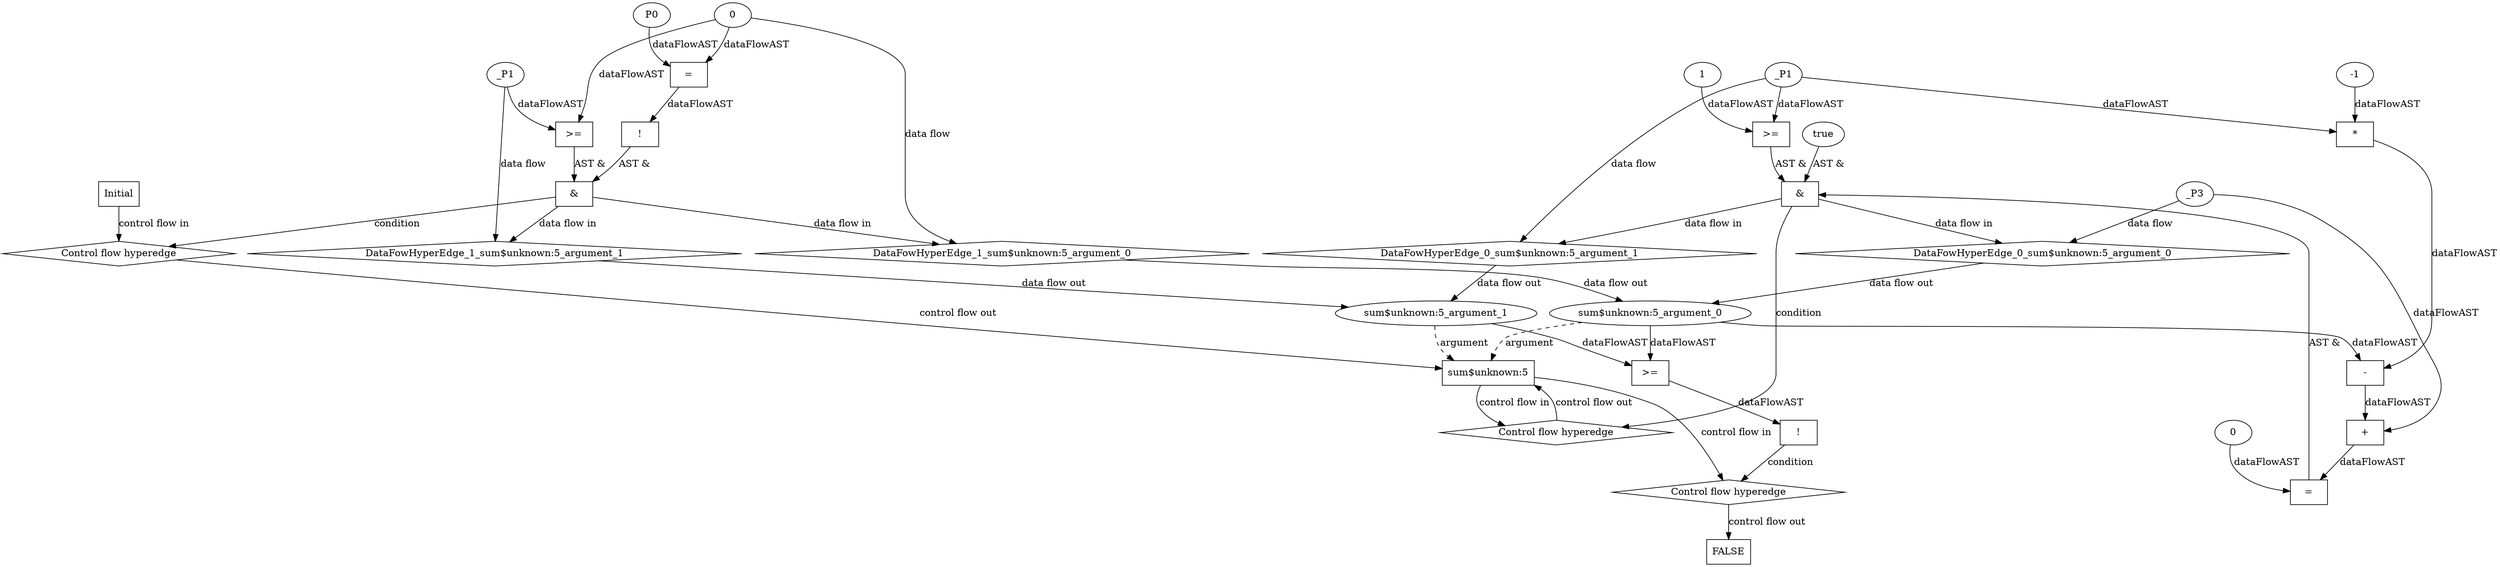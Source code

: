 digraph dag {
"sum$unknown:5" [label="sum$unknown:5" nodeName="sum$unknown:5" class=cfn  shape="rect"];
FALSE [label="FALSE" nodeName=FALSE class=cfn  shape="rect"];
Initial [label="Initial" nodeName=Initial class=cfn  shape="rect"];
ControlFowHyperEdge_0 [label="Control flow hyperedge" nodeName=ControlFowHyperEdge_0 class=controlFlowHyperEdge shape="diamond"];
"sum$unknown:5" -> ControlFowHyperEdge_0 [label="control flow in"]
ControlFowHyperEdge_0 -> "sum$unknown:5" [label="control flow out"]
ControlFowHyperEdge_1 [label="Control flow hyperedge" nodeName=ControlFowHyperEdge_1 class=controlFlowHyperEdge shape="diamond"];
"Initial" -> ControlFowHyperEdge_1 [label="control flow in"]
ControlFowHyperEdge_1 -> "sum$unknown:5" [label="control flow out"]
ControlFowHyperEdge_2 [label="Control flow hyperedge" nodeName=ControlFowHyperEdge_2 class=controlFlowHyperEdge shape="diamond"];
"sum$unknown:5" -> ControlFowHyperEdge_2 [label="control flow in"]
ControlFowHyperEdge_2 -> "FALSE" [label="control flow out"]
"sum$unknown:5_argument_0" [label="sum$unknown:5_argument_0" nodeName=argument0 class=argument  head="sum$unknown:5" shape="oval"];
"sum$unknown:5_argument_0" -> "sum$unknown:5"[label="argument" style="dashed"]
"sum$unknown:5_argument_1" [label="sum$unknown:5_argument_1" nodeName=argument1 class=argument  head="sum$unknown:5" shape="oval"];
"sum$unknown:5_argument_1" -> "sum$unknown:5"[label="argument" style="dashed"]

"xxxsum$unknown:5___sum$unknown:5_0xxx_and" [label="&" nodeName="xxxsum$unknown:5___sum$unknown:5_0xxx_and" class=Operator shape="rect"];
"xxxsum$unknown:5___sum$unknown:5_0xxxguard_0_node_0" [label=">=" nodeName="xxxsum$unknown:5___sum$unknown:5_0xxxguard_0_node_0" class=Operator  shape="rect"];
"xxxsum$unknown:5___sum$unknown:5_0xxxguard_0_node_2" [label="1" nodeName="xxxsum$unknown:5___sum$unknown:5_0xxxguard_0_node_2" class=Literal ];
"xxxsum$unknown:5___sum$unknown:5_0xxxdataFlow1_node_0" -> "xxxsum$unknown:5___sum$unknown:5_0xxxguard_0_node_0"[label="dataFlowAST"]
"xxxsum$unknown:5___sum$unknown:5_0xxxguard_0_node_2" -> "xxxsum$unknown:5___sum$unknown:5_0xxxguard_0_node_0"[label="dataFlowAST"]

"xxxsum$unknown:5___sum$unknown:5_0xxxguard_0_node_0" -> "xxxsum$unknown:5___sum$unknown:5_0xxx_and" [label="AST &"];
"xxxsum$unknown:5___sum$unknown:5_0xxxguard1_node_0" [label="true" nodeName="xxxsum$unknown:5___sum$unknown:5_0xxxguard1_node_0" class=BoolValue ];

"xxxsum$unknown:5___sum$unknown:5_0xxxguard1_node_0" -> "xxxsum$unknown:5___sum$unknown:5_0xxx_and" [label="AST &"];
"xxxsum$unknown:5___sum$unknown:5_0xxxguard2_node_0" [label="=" nodeName="xxxsum$unknown:5___sum$unknown:5_0xxxguard2_node_0" class=Operator  shape="rect"];
"xxxsum$unknown:5___sum$unknown:5_0xxxguard2_node_1" [label="+" nodeName="xxxsum$unknown:5___sum$unknown:5_0xxxguard2_node_1" class= Operator shape="rect"];
"xxxsum$unknown:5___sum$unknown:5_0xxxguard2_node_3" [label="-" nodeName="xxxsum$unknown:5___sum$unknown:5_0xxxguard2_node_3" class= Operator shape="rect"];
"xxxsum$unknown:5___sum$unknown:5_0xxxguard2_node_4" [label="*" nodeName="xxxsum$unknown:5___sum$unknown:5_0xxxguard2_node_4" class=Operator  shape="rect"];
"xxxsum$unknown:5___sum$unknown:5_0xxxguard2_node_5" [label="-1" nodeName="xxxsum$unknown:5___sum$unknown:5_0xxxguard2_node_5" class=Coeff ];
"xxxsum$unknown:5___sum$unknown:5_0xxxguard2_node_8" [label="0" nodeName="xxxsum$unknown:5___sum$unknown:5_0xxxguard2_node_8" class=Literal ];
"xxxsum$unknown:5___sum$unknown:5_0xxxguard2_node_1" -> "xxxsum$unknown:5___sum$unknown:5_0xxxguard2_node_0"[label="dataFlowAST"]
"xxxsum$unknown:5___sum$unknown:5_0xxxguard2_node_8" -> "xxxsum$unknown:5___sum$unknown:5_0xxxguard2_node_0"[label="dataFlowAST"]
"xxxsum$unknown:5___sum$unknown:5_0xxxdataFlow_0_node_0" -> "xxxsum$unknown:5___sum$unknown:5_0xxxguard2_node_1"[label="dataFlowAST"]
"xxxsum$unknown:5___sum$unknown:5_0xxxguard2_node_3" -> "xxxsum$unknown:5___sum$unknown:5_0xxxguard2_node_1"[label="dataFlowAST"]
"xxxsum$unknown:5___sum$unknown:5_0xxxguard2_node_4" -> "xxxsum$unknown:5___sum$unknown:5_0xxxguard2_node_3"[label="dataFlowAST"]
"sum$unknown:5_argument_0" -> "xxxsum$unknown:5___sum$unknown:5_0xxxguard2_node_3"[label="dataFlowAST"]
"xxxsum$unknown:5___sum$unknown:5_0xxxguard2_node_5" -> "xxxsum$unknown:5___sum$unknown:5_0xxxguard2_node_4"[label="dataFlowAST"]
"xxxsum$unknown:5___sum$unknown:5_0xxxdataFlow1_node_0" -> "xxxsum$unknown:5___sum$unknown:5_0xxxguard2_node_4"[label="dataFlowAST"]

"xxxsum$unknown:5___sum$unknown:5_0xxxguard2_node_0" -> "xxxsum$unknown:5___sum$unknown:5_0xxx_and" [label="AST &"];
"xxxsum$unknown:5___sum$unknown:5_0xxx_and" -> "ControlFowHyperEdge_0" [label="condition"];
"xxxsum$unknown:5___sum$unknown:5_0xxxdataFlow_0_node_0" [label="_P3" nodeName="xxxsum$unknown:5___sum$unknown:5_0xxxdataFlow_0_node_0" class=Constant ];

"xxxsum$unknown:5___sum$unknown:5_0xxxdataFlow_0_node_0" -> "DataFowHyperEdge_0_sum$unknown:5_argument_0" [label="data flow"];
"xxxsum$unknown:5___sum$unknown:5_0xxxdataFlow1_node_0" [label="_P1" nodeName="xxxsum$unknown:5___sum$unknown:5_0xxxdataFlow1_node_0" class=Constant ];

"xxxsum$unknown:5___sum$unknown:5_0xxxdataFlow1_node_0" -> "DataFowHyperEdge_0_sum$unknown:5_argument_1" [label="data flow"];
"xxxsum$unknown:5___Initial_1xxx_and" [label="&" nodeName="xxxsum$unknown:5___Initial_1xxx_and" class=Operator shape="rect"];
"xxxsum$unknown:5___Initial_1xxxguard_0_node_0" [label="!" nodeName="xxxsum$unknown:5___Initial_1xxxguard_0_node_0" class=Operator shape="rect"];
"xxxsum$unknown:5___Initial_1xxxguard_0_node_1" [label="=" nodeName="xxxsum$unknown:5___Initial_1xxxguard_0_node_1" class=Operator  shape="rect"];
"xxxsum$unknown:5___Initial_1xxxguard_0_node_2" [label="P0" nodeName="xxxsum$unknown:5___Initial_1xxxguard_0_node_2" class=Constant ];
"xxxsum$unknown:5___Initial_1xxxguard_0_node_1" -> "xxxsum$unknown:5___Initial_1xxxguard_0_node_0"[label="dataFlowAST"]
"xxxsum$unknown:5___Initial_1xxxguard_0_node_2" -> "xxxsum$unknown:5___Initial_1xxxguard_0_node_1"[label="dataFlowAST"]
"xxxsum$unknown:5___Initial_1xxxdataFlow_0_node_0" -> "xxxsum$unknown:5___Initial_1xxxguard_0_node_1"[label="dataFlowAST"]

"xxxsum$unknown:5___Initial_1xxxguard_0_node_0" -> "xxxsum$unknown:5___Initial_1xxx_and" [label="AST &"];
"xxxsum$unknown:5___Initial_1xxxguard1_node_0" [label=">=" nodeName="xxxsum$unknown:5___Initial_1xxxguard1_node_0" class=Operator  shape="rect"];
"xxxsum$unknown:5___Initial_1xxxdataFlow_0_node_0" -> "xxxsum$unknown:5___Initial_1xxxguard1_node_0"[label="dataFlowAST"]
"xxxsum$unknown:5___Initial_1xxxdataFlow1_node_0" -> "xxxsum$unknown:5___Initial_1xxxguard1_node_0"[label="dataFlowAST"]

"xxxsum$unknown:5___Initial_1xxxguard1_node_0" -> "xxxsum$unknown:5___Initial_1xxx_and" [label="AST &"];
"xxxsum$unknown:5___Initial_1xxx_and" -> "ControlFowHyperEdge_1" [label="condition"];
"xxxsum$unknown:5___Initial_1xxxdataFlow_0_node_0" [label="0" nodeName="xxxsum$unknown:5___Initial_1xxxdataFlow_0_node_0" class=Literal ];

"xxxsum$unknown:5___Initial_1xxxdataFlow_0_node_0" -> "DataFowHyperEdge_1_sum$unknown:5_argument_0" [label="data flow"];
"xxxsum$unknown:5___Initial_1xxxdataFlow1_node_0" [label="_P1" nodeName="xxxsum$unknown:5___Initial_1xxxdataFlow1_node_0" class=Constant ];

"xxxsum$unknown:5___Initial_1xxxdataFlow1_node_0" -> "DataFowHyperEdge_1_sum$unknown:5_argument_1" [label="data flow"];
"xxxFALSE___sum$unknown:5_2xxxguard_0_node_0" [label="!" nodeName="xxxFALSE___sum$unknown:5_2xxxguard_0_node_0" class=Operator shape="rect"];
"xxxFALSE___sum$unknown:5_2xxxguard_0_node_1" [label=">=" nodeName="xxxFALSE___sum$unknown:5_2xxxguard_0_node_1" class=Operator  shape="rect"];
"xxxFALSE___sum$unknown:5_2xxxguard_0_node_1" -> "xxxFALSE___sum$unknown:5_2xxxguard_0_node_0"[label="dataFlowAST"]
"sum$unknown:5_argument_0" -> "xxxFALSE___sum$unknown:5_2xxxguard_0_node_1"[label="dataFlowAST"]
"sum$unknown:5_argument_1" -> "xxxFALSE___sum$unknown:5_2xxxguard_0_node_1"[label="dataFlowAST"]

"xxxFALSE___sum$unknown:5_2xxxguard_0_node_0" -> "ControlFowHyperEdge_2" [label="condition"];
"DataFowHyperEdge_0_sum$unknown:5_argument_0" [label="DataFowHyperEdge_0_sum$unknown:5_argument_0" nodeName="DataFowHyperEdge_0_sum$unknown:5_argument_0" class=DataFlowHyperedge shape="diamond"];
"DataFowHyperEdge_0_sum$unknown:5_argument_0" -> "sum$unknown:5_argument_0"[label="data flow out"]
"xxxsum$unknown:5___sum$unknown:5_0xxx_and" -> "DataFowHyperEdge_0_sum$unknown:5_argument_0"[label="data flow in"]
"DataFowHyperEdge_0_sum$unknown:5_argument_1" [label="DataFowHyperEdge_0_sum$unknown:5_argument_1" nodeName="DataFowHyperEdge_0_sum$unknown:5_argument_1" class=DataFlowHyperedge shape="diamond"];
"DataFowHyperEdge_0_sum$unknown:5_argument_1" -> "sum$unknown:5_argument_1"[label="data flow out"]
"xxxsum$unknown:5___sum$unknown:5_0xxx_and" -> "DataFowHyperEdge_0_sum$unknown:5_argument_1"[label="data flow in"]
"DataFowHyperEdge_1_sum$unknown:5_argument_0" [label="DataFowHyperEdge_1_sum$unknown:5_argument_0" nodeName="DataFowHyperEdge_1_sum$unknown:5_argument_0" class=DataFlowHyperedge shape="diamond"];
"DataFowHyperEdge_1_sum$unknown:5_argument_0" -> "sum$unknown:5_argument_0"[label="data flow out"]
"xxxsum$unknown:5___Initial_1xxx_and" -> "DataFowHyperEdge_1_sum$unknown:5_argument_0"[label="data flow in"]
"DataFowHyperEdge_1_sum$unknown:5_argument_1" [label="DataFowHyperEdge_1_sum$unknown:5_argument_1" nodeName="DataFowHyperEdge_1_sum$unknown:5_argument_1" class=DataFlowHyperedge shape="diamond"];
"DataFowHyperEdge_1_sum$unknown:5_argument_1" -> "sum$unknown:5_argument_1"[label="data flow out"]
"xxxsum$unknown:5___Initial_1xxx_and" -> "DataFowHyperEdge_1_sum$unknown:5_argument_1"[label="data flow in"]




}
